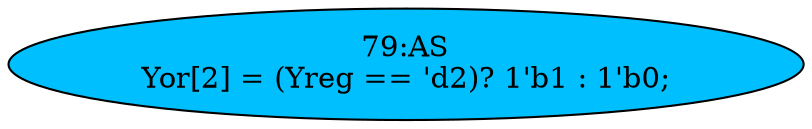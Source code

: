 strict digraph "" {
	node [label="\N"];
	"79:AS"	 [ast="<pyverilog.vparser.ast.Assign object at 0x7fd311d7c810>",
		def_var="['Yor']",
		fillcolor=deepskyblue,
		label="79:AS
Yor[2] = (Yreg == 'd2)? 1'b1 : 1'b0;",
		statements="[]",
		style=filled,
		typ=Assign,
		use_var="['Yreg']"];
}
